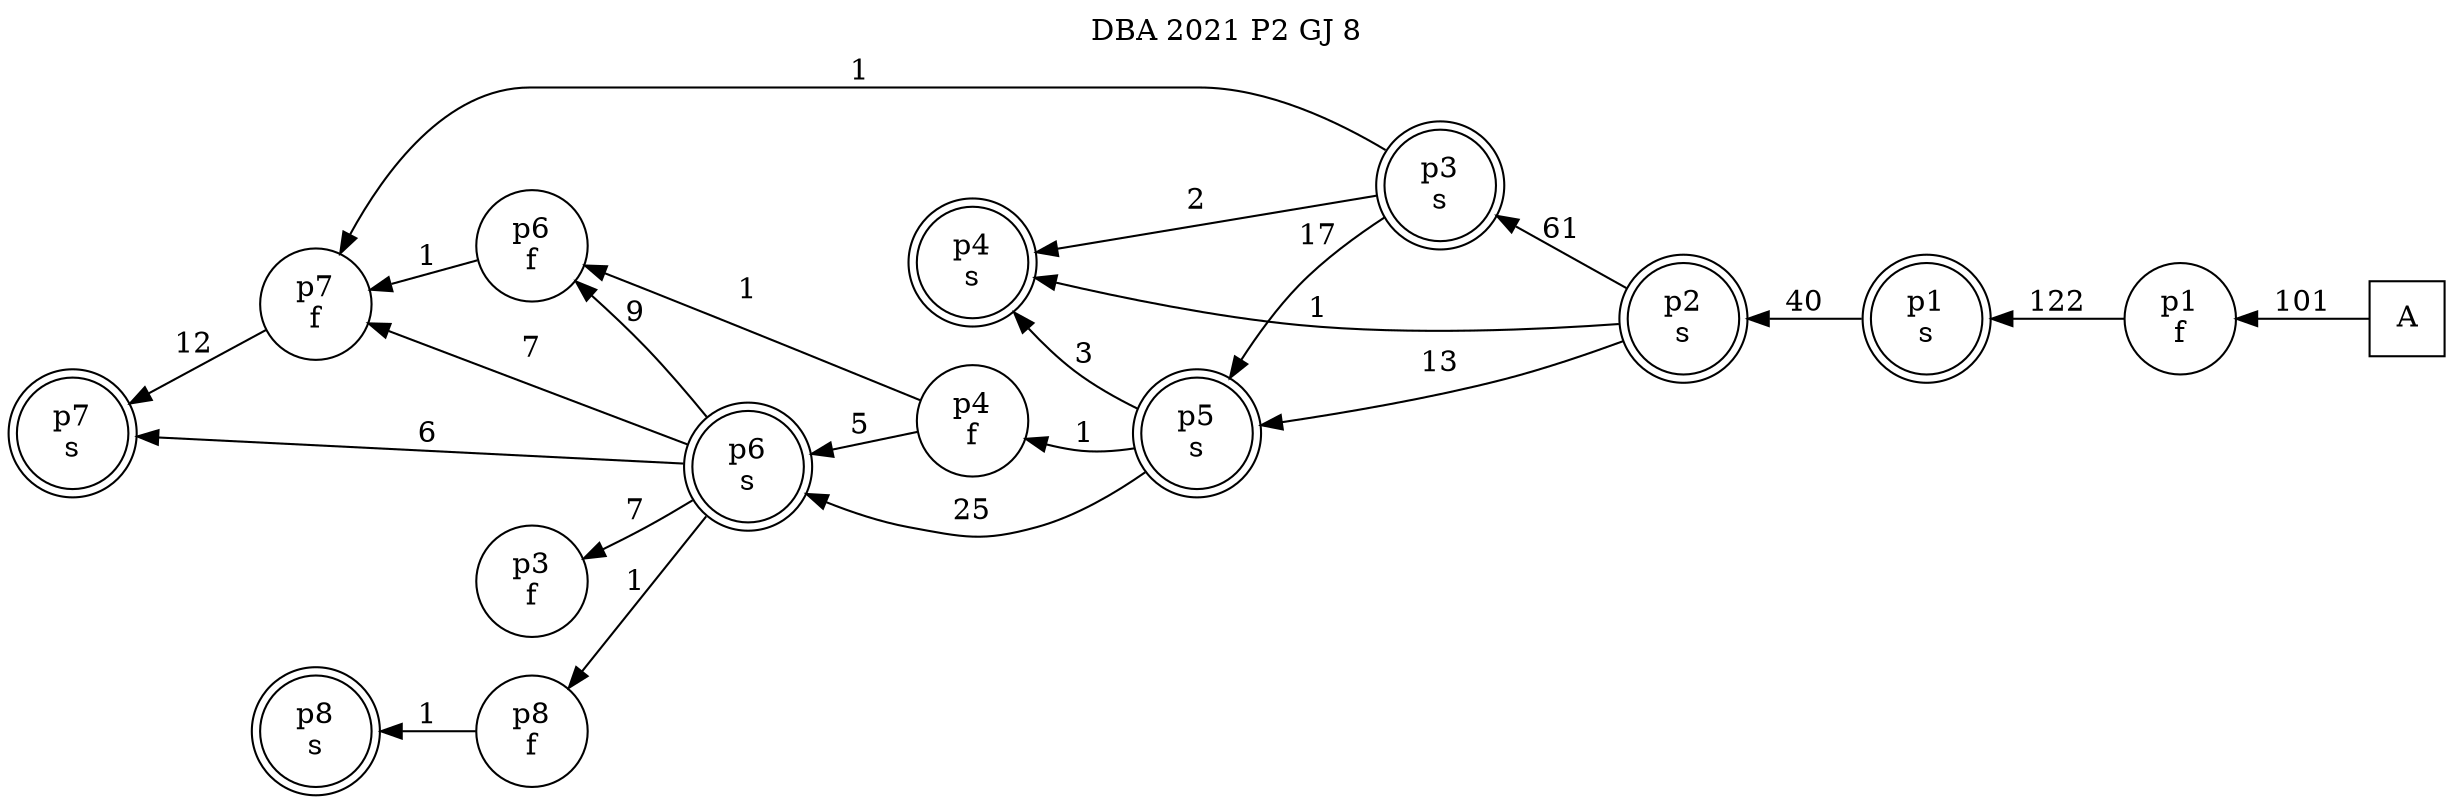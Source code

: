 digraph DBA_2021_P2_GJ_8_GOOD {
labelloc="tl"
label= " DBA 2021 P2 GJ 8 "
rankdir="RL";
"A" [shape="square" label="A"]
"p1_f" [shape="circle" label="p1
f"]
"p1_s" [shape="doublecircle" label="p1
s"]
"p2_s" [shape="doublecircle" label="p2
s"]
"p3_s" [shape="doublecircle" label="p3
s"]
"p5_s" [shape="doublecircle" label="p5
s"]
"p4_s" [shape="doublecircle" label="p4
s"]
"p6_s" [shape="doublecircle" label="p6
s"]
"p7_f" [shape="circle" label="p7
f"]
"p7_s" [shape="doublecircle" label="p7
s"]
"p6_f" [shape="circle" label="p6
f"]
"p4_f" [shape="circle" label="p4
f"]
"p3_f" [shape="circle" label="p3
f"]
"p8_f" [shape="circle" label="p8
f"]
"p8_s" [shape="doublecircle" label="p8
s"]
"A" -> "p1_f" [ label=101]
"p1_f" -> "p1_s" [ label=122]
"p1_s" -> "p2_s" [ label=40]
"p2_s" -> "p3_s" [ label=61]
"p2_s" -> "p5_s" [ label=13]
"p2_s" -> "p4_s" [ label=1]
"p3_s" -> "p5_s" [ label=17]
"p3_s" -> "p4_s" [ label=2]
"p3_s" -> "p7_f" [ label=1]
"p5_s" -> "p4_s" [ label=3]
"p5_s" -> "p6_s" [ label=25]
"p5_s" -> "p4_f" [ label=1]
"p6_s" -> "p7_f" [ label=7]
"p6_s" -> "p7_s" [ label=6]
"p6_s" -> "p6_f" [ label=9]
"p6_s" -> "p3_f" [ label=7]
"p6_s" -> "p8_f" [ label=1]
"p7_f" -> "p7_s" [ label=12]
"p6_f" -> "p7_f" [ label=1]
"p4_f" -> "p6_s" [ label=5]
"p4_f" -> "p6_f" [ label=1]
"p8_f" -> "p8_s" [ label=1]
}
